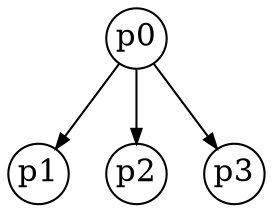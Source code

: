 digraph sample {
  node [width="0.4", height="0.4",fixedsize="true", fontsize="15"];
  p0 -> p1[arrowsize = 0.7];
  p0 -> p2[arrowsize = 0.7];
  p0 -> p3[arrowsize = 0.7];
}
